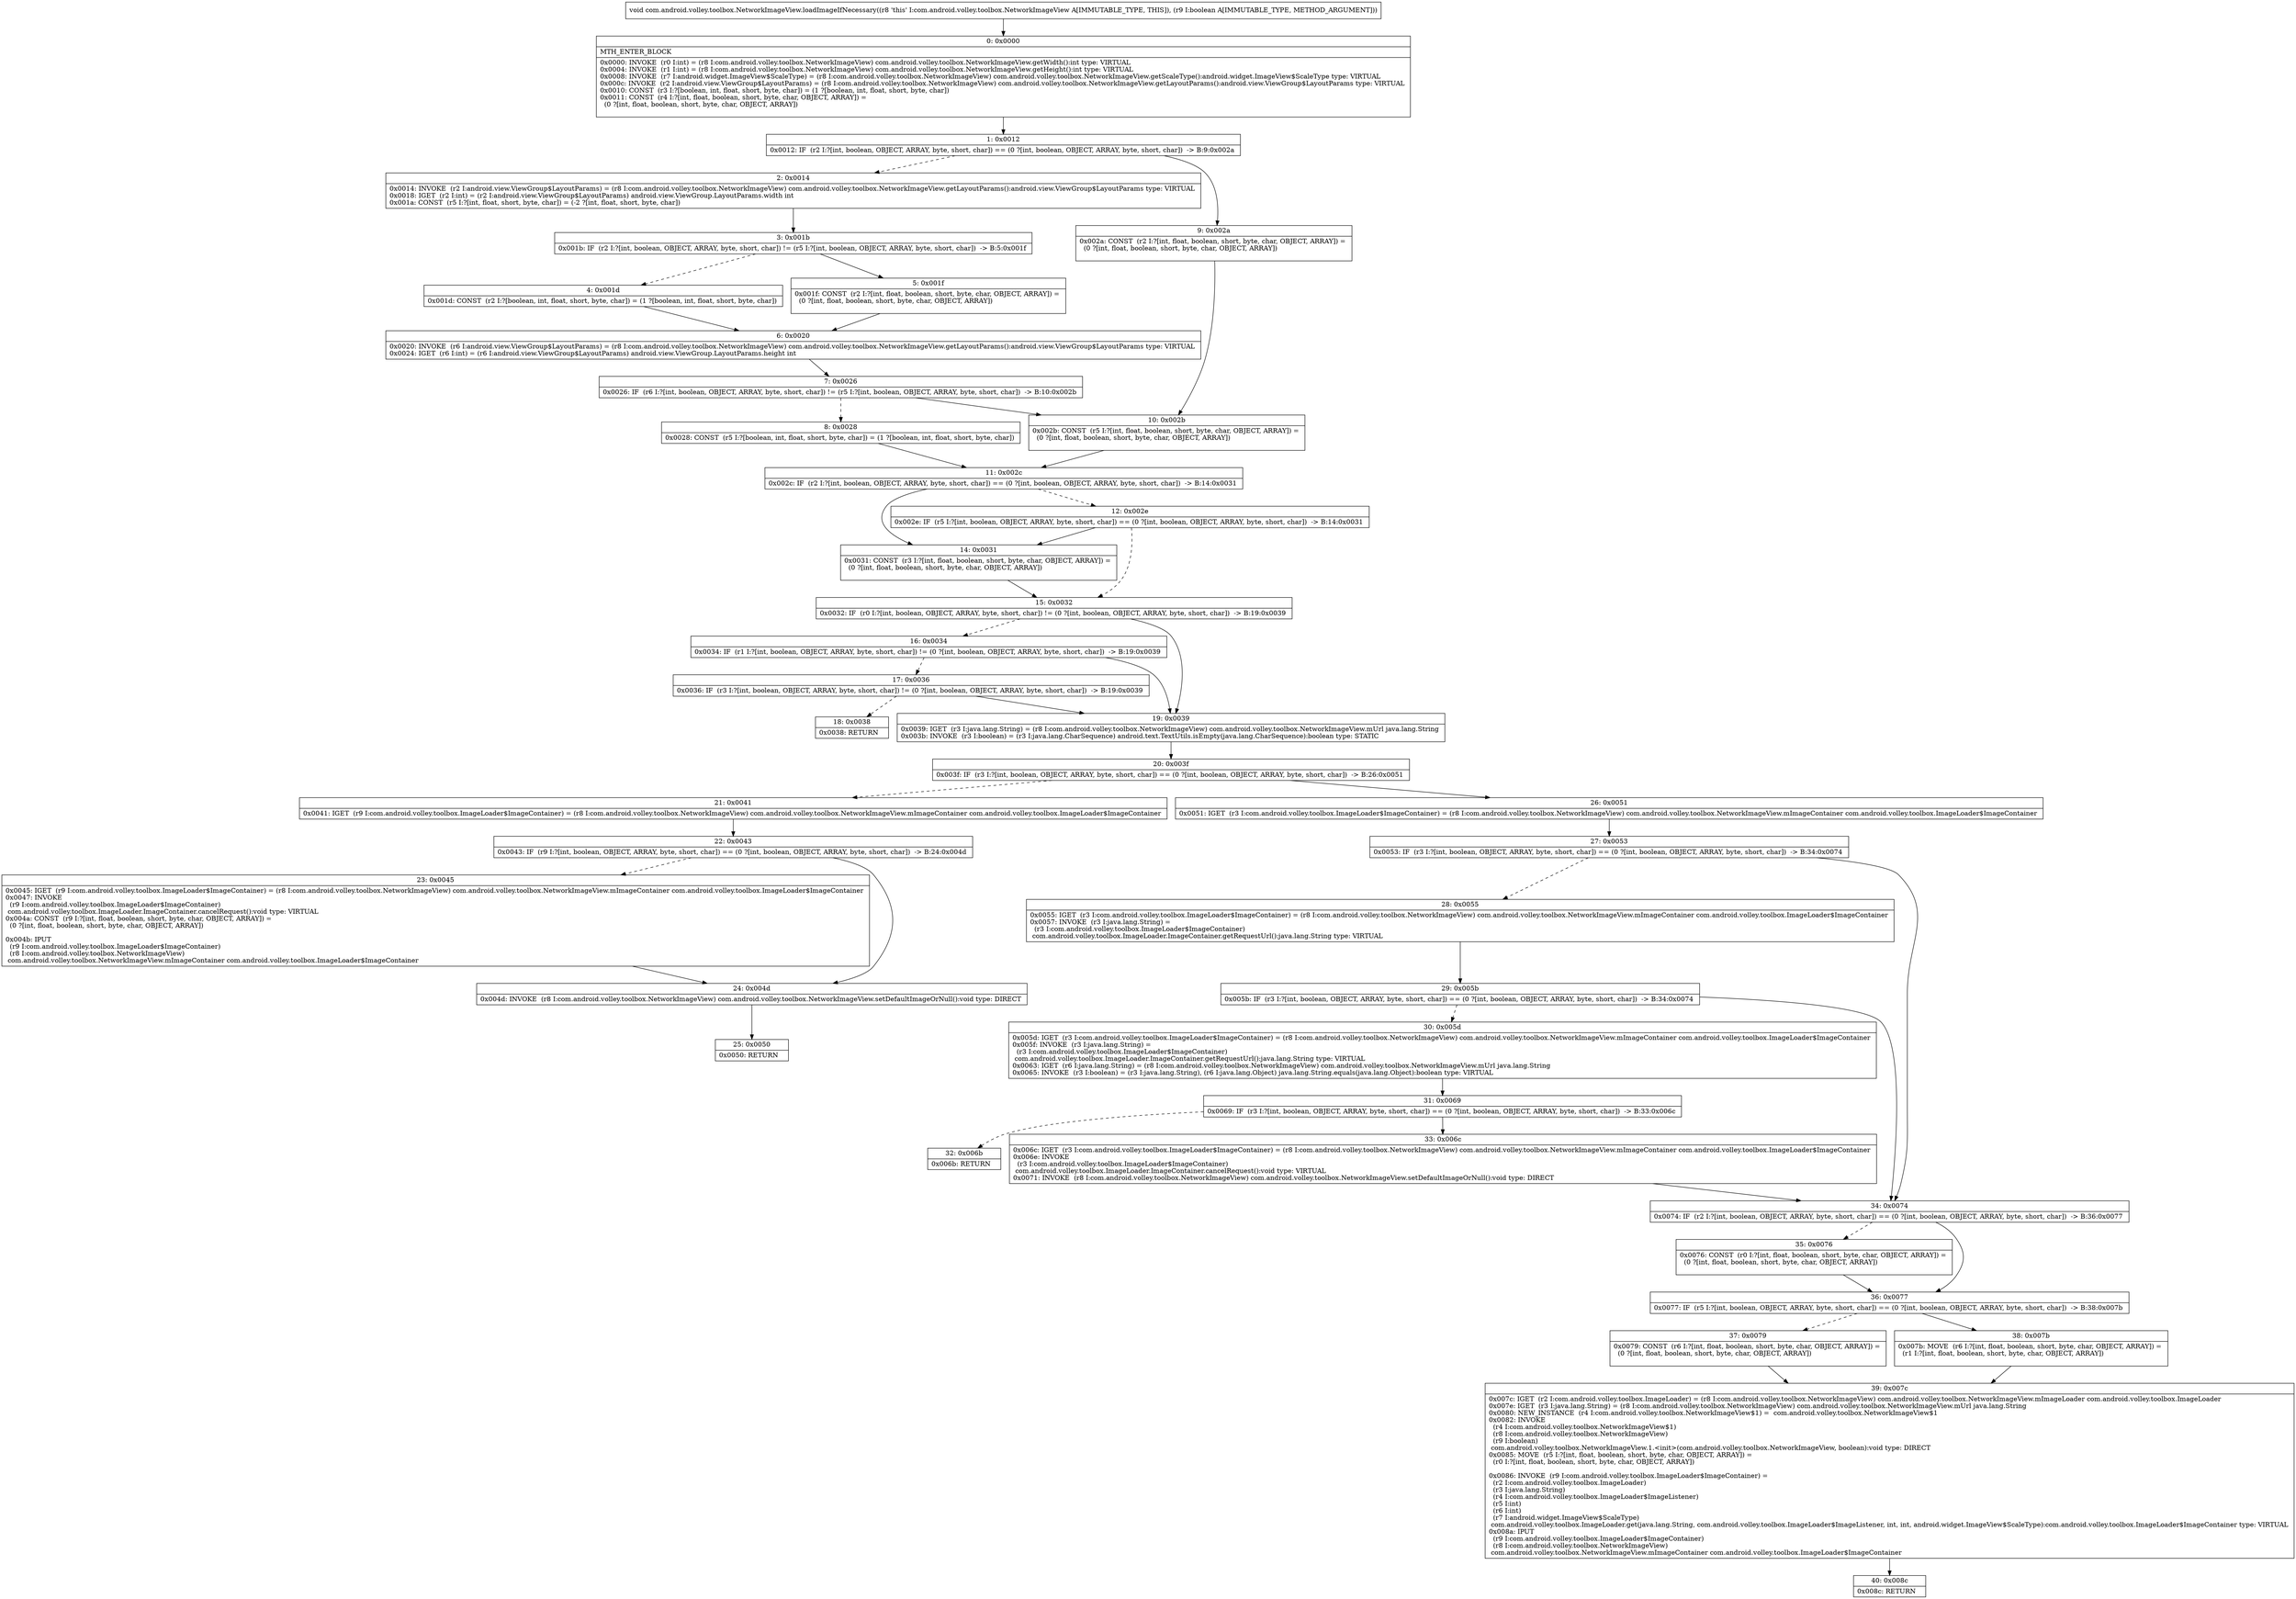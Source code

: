 digraph "CFG forcom.android.volley.toolbox.NetworkImageView.loadImageIfNecessary(Z)V" {
Node_0 [shape=record,label="{0\:\ 0x0000|MTH_ENTER_BLOCK\l|0x0000: INVOKE  (r0 I:int) = (r8 I:com.android.volley.toolbox.NetworkImageView) com.android.volley.toolbox.NetworkImageView.getWidth():int type: VIRTUAL \l0x0004: INVOKE  (r1 I:int) = (r8 I:com.android.volley.toolbox.NetworkImageView) com.android.volley.toolbox.NetworkImageView.getHeight():int type: VIRTUAL \l0x0008: INVOKE  (r7 I:android.widget.ImageView$ScaleType) = (r8 I:com.android.volley.toolbox.NetworkImageView) com.android.volley.toolbox.NetworkImageView.getScaleType():android.widget.ImageView$ScaleType type: VIRTUAL \l0x000c: INVOKE  (r2 I:android.view.ViewGroup$LayoutParams) = (r8 I:com.android.volley.toolbox.NetworkImageView) com.android.volley.toolbox.NetworkImageView.getLayoutParams():android.view.ViewGroup$LayoutParams type: VIRTUAL \l0x0010: CONST  (r3 I:?[boolean, int, float, short, byte, char]) = (1 ?[boolean, int, float, short, byte, char]) \l0x0011: CONST  (r4 I:?[int, float, boolean, short, byte, char, OBJECT, ARRAY]) = \l  (0 ?[int, float, boolean, short, byte, char, OBJECT, ARRAY])\l \l}"];
Node_1 [shape=record,label="{1\:\ 0x0012|0x0012: IF  (r2 I:?[int, boolean, OBJECT, ARRAY, byte, short, char]) == (0 ?[int, boolean, OBJECT, ARRAY, byte, short, char])  \-\> B:9:0x002a \l}"];
Node_2 [shape=record,label="{2\:\ 0x0014|0x0014: INVOKE  (r2 I:android.view.ViewGroup$LayoutParams) = (r8 I:com.android.volley.toolbox.NetworkImageView) com.android.volley.toolbox.NetworkImageView.getLayoutParams():android.view.ViewGroup$LayoutParams type: VIRTUAL \l0x0018: IGET  (r2 I:int) = (r2 I:android.view.ViewGroup$LayoutParams) android.view.ViewGroup.LayoutParams.width int \l0x001a: CONST  (r5 I:?[int, float, short, byte, char]) = (\-2 ?[int, float, short, byte, char]) \l}"];
Node_3 [shape=record,label="{3\:\ 0x001b|0x001b: IF  (r2 I:?[int, boolean, OBJECT, ARRAY, byte, short, char]) != (r5 I:?[int, boolean, OBJECT, ARRAY, byte, short, char])  \-\> B:5:0x001f \l}"];
Node_4 [shape=record,label="{4\:\ 0x001d|0x001d: CONST  (r2 I:?[boolean, int, float, short, byte, char]) = (1 ?[boolean, int, float, short, byte, char]) \l}"];
Node_5 [shape=record,label="{5\:\ 0x001f|0x001f: CONST  (r2 I:?[int, float, boolean, short, byte, char, OBJECT, ARRAY]) = \l  (0 ?[int, float, boolean, short, byte, char, OBJECT, ARRAY])\l \l}"];
Node_6 [shape=record,label="{6\:\ 0x0020|0x0020: INVOKE  (r6 I:android.view.ViewGroup$LayoutParams) = (r8 I:com.android.volley.toolbox.NetworkImageView) com.android.volley.toolbox.NetworkImageView.getLayoutParams():android.view.ViewGroup$LayoutParams type: VIRTUAL \l0x0024: IGET  (r6 I:int) = (r6 I:android.view.ViewGroup$LayoutParams) android.view.ViewGroup.LayoutParams.height int \l}"];
Node_7 [shape=record,label="{7\:\ 0x0026|0x0026: IF  (r6 I:?[int, boolean, OBJECT, ARRAY, byte, short, char]) != (r5 I:?[int, boolean, OBJECT, ARRAY, byte, short, char])  \-\> B:10:0x002b \l}"];
Node_8 [shape=record,label="{8\:\ 0x0028|0x0028: CONST  (r5 I:?[boolean, int, float, short, byte, char]) = (1 ?[boolean, int, float, short, byte, char]) \l}"];
Node_9 [shape=record,label="{9\:\ 0x002a|0x002a: CONST  (r2 I:?[int, float, boolean, short, byte, char, OBJECT, ARRAY]) = \l  (0 ?[int, float, boolean, short, byte, char, OBJECT, ARRAY])\l \l}"];
Node_10 [shape=record,label="{10\:\ 0x002b|0x002b: CONST  (r5 I:?[int, float, boolean, short, byte, char, OBJECT, ARRAY]) = \l  (0 ?[int, float, boolean, short, byte, char, OBJECT, ARRAY])\l \l}"];
Node_11 [shape=record,label="{11\:\ 0x002c|0x002c: IF  (r2 I:?[int, boolean, OBJECT, ARRAY, byte, short, char]) == (0 ?[int, boolean, OBJECT, ARRAY, byte, short, char])  \-\> B:14:0x0031 \l}"];
Node_12 [shape=record,label="{12\:\ 0x002e|0x002e: IF  (r5 I:?[int, boolean, OBJECT, ARRAY, byte, short, char]) == (0 ?[int, boolean, OBJECT, ARRAY, byte, short, char])  \-\> B:14:0x0031 \l}"];
Node_14 [shape=record,label="{14\:\ 0x0031|0x0031: CONST  (r3 I:?[int, float, boolean, short, byte, char, OBJECT, ARRAY]) = \l  (0 ?[int, float, boolean, short, byte, char, OBJECT, ARRAY])\l \l}"];
Node_15 [shape=record,label="{15\:\ 0x0032|0x0032: IF  (r0 I:?[int, boolean, OBJECT, ARRAY, byte, short, char]) != (0 ?[int, boolean, OBJECT, ARRAY, byte, short, char])  \-\> B:19:0x0039 \l}"];
Node_16 [shape=record,label="{16\:\ 0x0034|0x0034: IF  (r1 I:?[int, boolean, OBJECT, ARRAY, byte, short, char]) != (0 ?[int, boolean, OBJECT, ARRAY, byte, short, char])  \-\> B:19:0x0039 \l}"];
Node_17 [shape=record,label="{17\:\ 0x0036|0x0036: IF  (r3 I:?[int, boolean, OBJECT, ARRAY, byte, short, char]) != (0 ?[int, boolean, OBJECT, ARRAY, byte, short, char])  \-\> B:19:0x0039 \l}"];
Node_18 [shape=record,label="{18\:\ 0x0038|0x0038: RETURN   \l}"];
Node_19 [shape=record,label="{19\:\ 0x0039|0x0039: IGET  (r3 I:java.lang.String) = (r8 I:com.android.volley.toolbox.NetworkImageView) com.android.volley.toolbox.NetworkImageView.mUrl java.lang.String \l0x003b: INVOKE  (r3 I:boolean) = (r3 I:java.lang.CharSequence) android.text.TextUtils.isEmpty(java.lang.CharSequence):boolean type: STATIC \l}"];
Node_20 [shape=record,label="{20\:\ 0x003f|0x003f: IF  (r3 I:?[int, boolean, OBJECT, ARRAY, byte, short, char]) == (0 ?[int, boolean, OBJECT, ARRAY, byte, short, char])  \-\> B:26:0x0051 \l}"];
Node_21 [shape=record,label="{21\:\ 0x0041|0x0041: IGET  (r9 I:com.android.volley.toolbox.ImageLoader$ImageContainer) = (r8 I:com.android.volley.toolbox.NetworkImageView) com.android.volley.toolbox.NetworkImageView.mImageContainer com.android.volley.toolbox.ImageLoader$ImageContainer \l}"];
Node_22 [shape=record,label="{22\:\ 0x0043|0x0043: IF  (r9 I:?[int, boolean, OBJECT, ARRAY, byte, short, char]) == (0 ?[int, boolean, OBJECT, ARRAY, byte, short, char])  \-\> B:24:0x004d \l}"];
Node_23 [shape=record,label="{23\:\ 0x0045|0x0045: IGET  (r9 I:com.android.volley.toolbox.ImageLoader$ImageContainer) = (r8 I:com.android.volley.toolbox.NetworkImageView) com.android.volley.toolbox.NetworkImageView.mImageContainer com.android.volley.toolbox.ImageLoader$ImageContainer \l0x0047: INVOKE  \l  (r9 I:com.android.volley.toolbox.ImageLoader$ImageContainer)\l com.android.volley.toolbox.ImageLoader.ImageContainer.cancelRequest():void type: VIRTUAL \l0x004a: CONST  (r9 I:?[int, float, boolean, short, byte, char, OBJECT, ARRAY]) = \l  (0 ?[int, float, boolean, short, byte, char, OBJECT, ARRAY])\l \l0x004b: IPUT  \l  (r9 I:com.android.volley.toolbox.ImageLoader$ImageContainer)\l  (r8 I:com.android.volley.toolbox.NetworkImageView)\l com.android.volley.toolbox.NetworkImageView.mImageContainer com.android.volley.toolbox.ImageLoader$ImageContainer \l}"];
Node_24 [shape=record,label="{24\:\ 0x004d|0x004d: INVOKE  (r8 I:com.android.volley.toolbox.NetworkImageView) com.android.volley.toolbox.NetworkImageView.setDefaultImageOrNull():void type: DIRECT \l}"];
Node_25 [shape=record,label="{25\:\ 0x0050|0x0050: RETURN   \l}"];
Node_26 [shape=record,label="{26\:\ 0x0051|0x0051: IGET  (r3 I:com.android.volley.toolbox.ImageLoader$ImageContainer) = (r8 I:com.android.volley.toolbox.NetworkImageView) com.android.volley.toolbox.NetworkImageView.mImageContainer com.android.volley.toolbox.ImageLoader$ImageContainer \l}"];
Node_27 [shape=record,label="{27\:\ 0x0053|0x0053: IF  (r3 I:?[int, boolean, OBJECT, ARRAY, byte, short, char]) == (0 ?[int, boolean, OBJECT, ARRAY, byte, short, char])  \-\> B:34:0x0074 \l}"];
Node_28 [shape=record,label="{28\:\ 0x0055|0x0055: IGET  (r3 I:com.android.volley.toolbox.ImageLoader$ImageContainer) = (r8 I:com.android.volley.toolbox.NetworkImageView) com.android.volley.toolbox.NetworkImageView.mImageContainer com.android.volley.toolbox.ImageLoader$ImageContainer \l0x0057: INVOKE  (r3 I:java.lang.String) = \l  (r3 I:com.android.volley.toolbox.ImageLoader$ImageContainer)\l com.android.volley.toolbox.ImageLoader.ImageContainer.getRequestUrl():java.lang.String type: VIRTUAL \l}"];
Node_29 [shape=record,label="{29\:\ 0x005b|0x005b: IF  (r3 I:?[int, boolean, OBJECT, ARRAY, byte, short, char]) == (0 ?[int, boolean, OBJECT, ARRAY, byte, short, char])  \-\> B:34:0x0074 \l}"];
Node_30 [shape=record,label="{30\:\ 0x005d|0x005d: IGET  (r3 I:com.android.volley.toolbox.ImageLoader$ImageContainer) = (r8 I:com.android.volley.toolbox.NetworkImageView) com.android.volley.toolbox.NetworkImageView.mImageContainer com.android.volley.toolbox.ImageLoader$ImageContainer \l0x005f: INVOKE  (r3 I:java.lang.String) = \l  (r3 I:com.android.volley.toolbox.ImageLoader$ImageContainer)\l com.android.volley.toolbox.ImageLoader.ImageContainer.getRequestUrl():java.lang.String type: VIRTUAL \l0x0063: IGET  (r6 I:java.lang.String) = (r8 I:com.android.volley.toolbox.NetworkImageView) com.android.volley.toolbox.NetworkImageView.mUrl java.lang.String \l0x0065: INVOKE  (r3 I:boolean) = (r3 I:java.lang.String), (r6 I:java.lang.Object) java.lang.String.equals(java.lang.Object):boolean type: VIRTUAL \l}"];
Node_31 [shape=record,label="{31\:\ 0x0069|0x0069: IF  (r3 I:?[int, boolean, OBJECT, ARRAY, byte, short, char]) == (0 ?[int, boolean, OBJECT, ARRAY, byte, short, char])  \-\> B:33:0x006c \l}"];
Node_32 [shape=record,label="{32\:\ 0x006b|0x006b: RETURN   \l}"];
Node_33 [shape=record,label="{33\:\ 0x006c|0x006c: IGET  (r3 I:com.android.volley.toolbox.ImageLoader$ImageContainer) = (r8 I:com.android.volley.toolbox.NetworkImageView) com.android.volley.toolbox.NetworkImageView.mImageContainer com.android.volley.toolbox.ImageLoader$ImageContainer \l0x006e: INVOKE  \l  (r3 I:com.android.volley.toolbox.ImageLoader$ImageContainer)\l com.android.volley.toolbox.ImageLoader.ImageContainer.cancelRequest():void type: VIRTUAL \l0x0071: INVOKE  (r8 I:com.android.volley.toolbox.NetworkImageView) com.android.volley.toolbox.NetworkImageView.setDefaultImageOrNull():void type: DIRECT \l}"];
Node_34 [shape=record,label="{34\:\ 0x0074|0x0074: IF  (r2 I:?[int, boolean, OBJECT, ARRAY, byte, short, char]) == (0 ?[int, boolean, OBJECT, ARRAY, byte, short, char])  \-\> B:36:0x0077 \l}"];
Node_35 [shape=record,label="{35\:\ 0x0076|0x0076: CONST  (r0 I:?[int, float, boolean, short, byte, char, OBJECT, ARRAY]) = \l  (0 ?[int, float, boolean, short, byte, char, OBJECT, ARRAY])\l \l}"];
Node_36 [shape=record,label="{36\:\ 0x0077|0x0077: IF  (r5 I:?[int, boolean, OBJECT, ARRAY, byte, short, char]) == (0 ?[int, boolean, OBJECT, ARRAY, byte, short, char])  \-\> B:38:0x007b \l}"];
Node_37 [shape=record,label="{37\:\ 0x0079|0x0079: CONST  (r6 I:?[int, float, boolean, short, byte, char, OBJECT, ARRAY]) = \l  (0 ?[int, float, boolean, short, byte, char, OBJECT, ARRAY])\l \l}"];
Node_38 [shape=record,label="{38\:\ 0x007b|0x007b: MOVE  (r6 I:?[int, float, boolean, short, byte, char, OBJECT, ARRAY]) = \l  (r1 I:?[int, float, boolean, short, byte, char, OBJECT, ARRAY])\l \l}"];
Node_39 [shape=record,label="{39\:\ 0x007c|0x007c: IGET  (r2 I:com.android.volley.toolbox.ImageLoader) = (r8 I:com.android.volley.toolbox.NetworkImageView) com.android.volley.toolbox.NetworkImageView.mImageLoader com.android.volley.toolbox.ImageLoader \l0x007e: IGET  (r3 I:java.lang.String) = (r8 I:com.android.volley.toolbox.NetworkImageView) com.android.volley.toolbox.NetworkImageView.mUrl java.lang.String \l0x0080: NEW_INSTANCE  (r4 I:com.android.volley.toolbox.NetworkImageView$1) =  com.android.volley.toolbox.NetworkImageView$1 \l0x0082: INVOKE  \l  (r4 I:com.android.volley.toolbox.NetworkImageView$1)\l  (r8 I:com.android.volley.toolbox.NetworkImageView)\l  (r9 I:boolean)\l com.android.volley.toolbox.NetworkImageView.1.\<init\>(com.android.volley.toolbox.NetworkImageView, boolean):void type: DIRECT \l0x0085: MOVE  (r5 I:?[int, float, boolean, short, byte, char, OBJECT, ARRAY]) = \l  (r0 I:?[int, float, boolean, short, byte, char, OBJECT, ARRAY])\l \l0x0086: INVOKE  (r9 I:com.android.volley.toolbox.ImageLoader$ImageContainer) = \l  (r2 I:com.android.volley.toolbox.ImageLoader)\l  (r3 I:java.lang.String)\l  (r4 I:com.android.volley.toolbox.ImageLoader$ImageListener)\l  (r5 I:int)\l  (r6 I:int)\l  (r7 I:android.widget.ImageView$ScaleType)\l com.android.volley.toolbox.ImageLoader.get(java.lang.String, com.android.volley.toolbox.ImageLoader$ImageListener, int, int, android.widget.ImageView$ScaleType):com.android.volley.toolbox.ImageLoader$ImageContainer type: VIRTUAL \l0x008a: IPUT  \l  (r9 I:com.android.volley.toolbox.ImageLoader$ImageContainer)\l  (r8 I:com.android.volley.toolbox.NetworkImageView)\l com.android.volley.toolbox.NetworkImageView.mImageContainer com.android.volley.toolbox.ImageLoader$ImageContainer \l}"];
Node_40 [shape=record,label="{40\:\ 0x008c|0x008c: RETURN   \l}"];
MethodNode[shape=record,label="{void com.android.volley.toolbox.NetworkImageView.loadImageIfNecessary((r8 'this' I:com.android.volley.toolbox.NetworkImageView A[IMMUTABLE_TYPE, THIS]), (r9 I:boolean A[IMMUTABLE_TYPE, METHOD_ARGUMENT])) }"];
MethodNode -> Node_0;
Node_0 -> Node_1;
Node_1 -> Node_2[style=dashed];
Node_1 -> Node_9;
Node_2 -> Node_3;
Node_3 -> Node_4[style=dashed];
Node_3 -> Node_5;
Node_4 -> Node_6;
Node_5 -> Node_6;
Node_6 -> Node_7;
Node_7 -> Node_8[style=dashed];
Node_7 -> Node_10;
Node_8 -> Node_11;
Node_9 -> Node_10;
Node_10 -> Node_11;
Node_11 -> Node_12[style=dashed];
Node_11 -> Node_14;
Node_12 -> Node_14;
Node_12 -> Node_15[style=dashed];
Node_14 -> Node_15;
Node_15 -> Node_16[style=dashed];
Node_15 -> Node_19;
Node_16 -> Node_17[style=dashed];
Node_16 -> Node_19;
Node_17 -> Node_18[style=dashed];
Node_17 -> Node_19;
Node_19 -> Node_20;
Node_20 -> Node_21[style=dashed];
Node_20 -> Node_26;
Node_21 -> Node_22;
Node_22 -> Node_23[style=dashed];
Node_22 -> Node_24;
Node_23 -> Node_24;
Node_24 -> Node_25;
Node_26 -> Node_27;
Node_27 -> Node_28[style=dashed];
Node_27 -> Node_34;
Node_28 -> Node_29;
Node_29 -> Node_30[style=dashed];
Node_29 -> Node_34;
Node_30 -> Node_31;
Node_31 -> Node_32[style=dashed];
Node_31 -> Node_33;
Node_33 -> Node_34;
Node_34 -> Node_35[style=dashed];
Node_34 -> Node_36;
Node_35 -> Node_36;
Node_36 -> Node_37[style=dashed];
Node_36 -> Node_38;
Node_37 -> Node_39;
Node_38 -> Node_39;
Node_39 -> Node_40;
}

